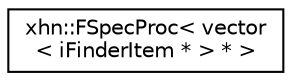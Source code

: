 digraph "Graphical Class Hierarchy"
{
  edge [fontname="Helvetica",fontsize="10",labelfontname="Helvetica",labelfontsize="10"];
  node [fontname="Helvetica",fontsize="10",shape=record];
  rankdir="LR";
  Node1 [label="xhn::FSpecProc\< vector\l\< iFinderItem * \> * \>",height=0.2,width=0.4,color="black", fillcolor="white", style="filled",URL="$structxhn_1_1_f_spec_proc.html"];
}
